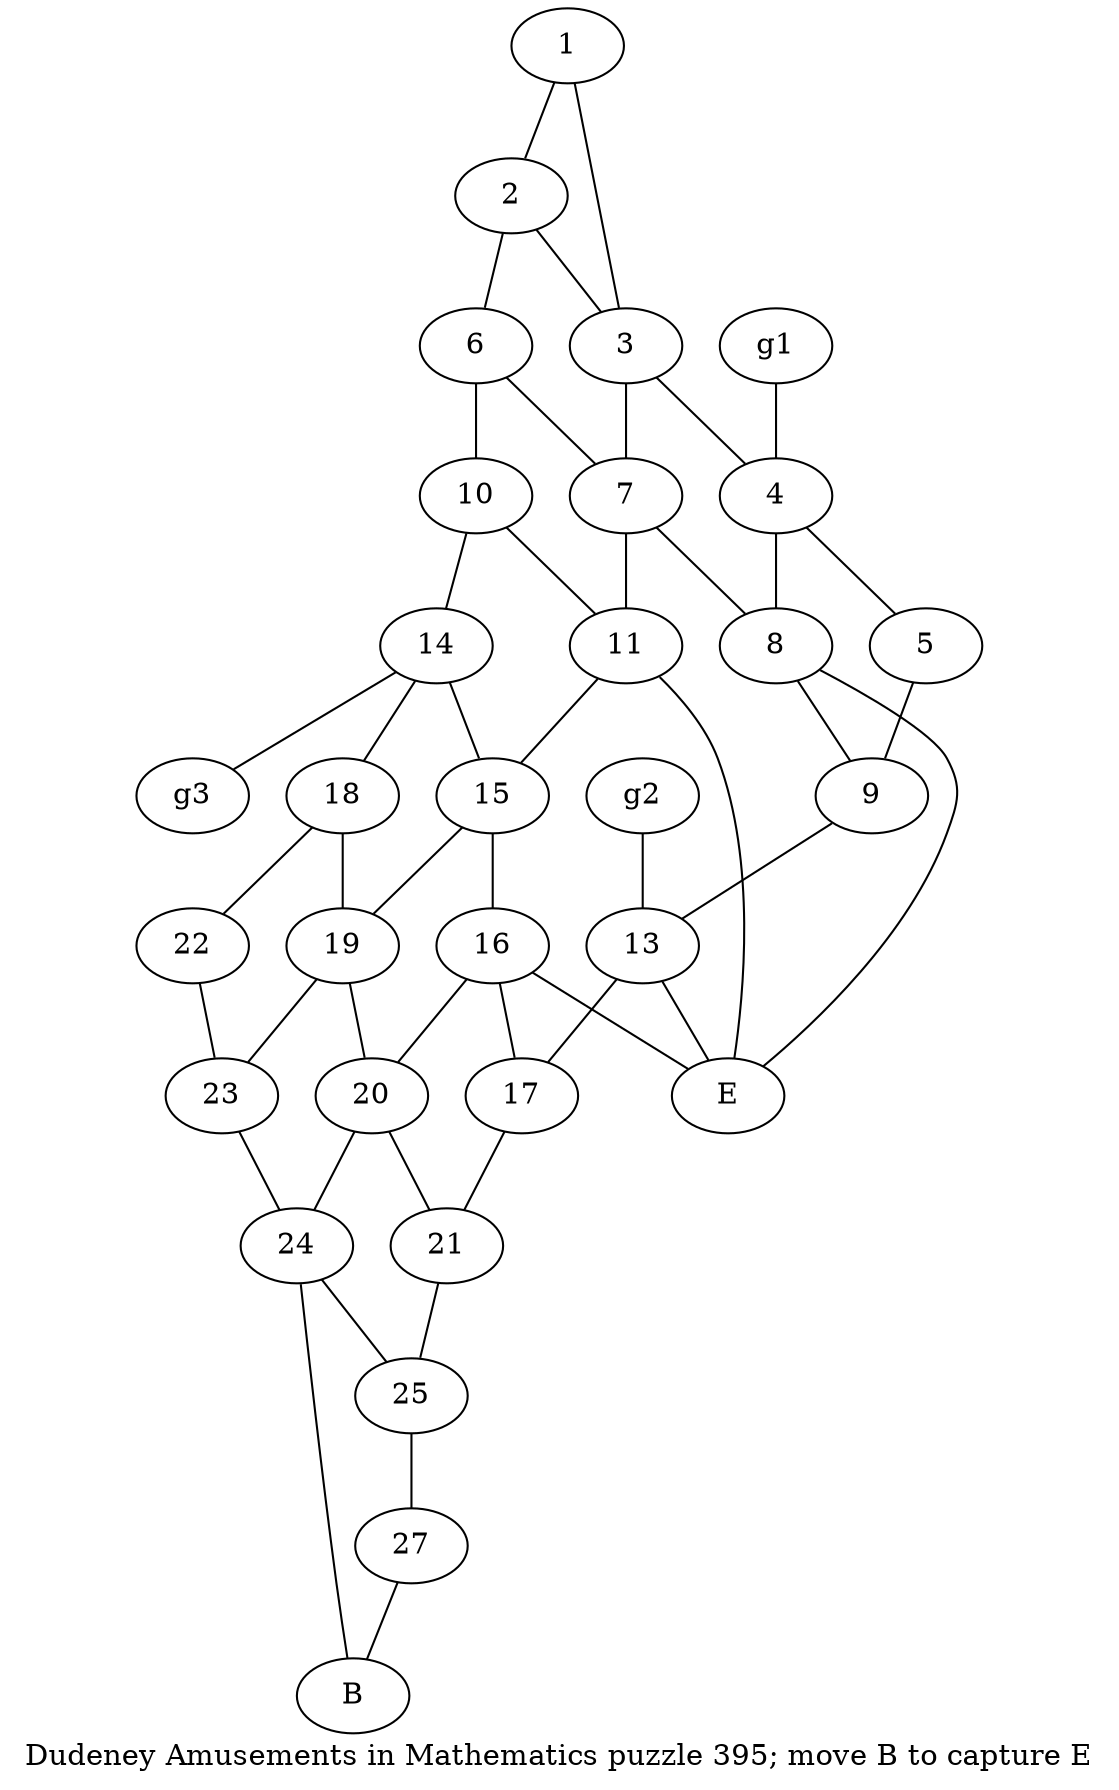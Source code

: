 graph g {
    graph [label="Dudeney Amusements in Mathematics puzzle 395; move B to capture E"]
    g1 -- 4;
    1 -- 3; 1 -- 2;
    2 -- 3; 2 -- 6;
    3 -- 4; 3 -- 7;
    4 -- 5;  4 -- 8;
    5 -- 9;
    6 -- 7; 6 -- 10;
    7 -- 8; 7 -- 11;
    8 -- 9; 8 -- E;
    9 -- 13;
    g2 -- 13;
    10 -- 11; 10 -- 14;
    11 -- E; 11 -- 15;
    13 -- 17; 13 -- E;
    14 -- g3; 14 -- 18; 14 -- 15;
    15 -- 16; 15 -- 19;
    16 -- 17; 16 -- E; 16 -- 20;
    17 -- 21;
    18 -- 19; 18 -- 22;
    19 -- 20; 19 -- 23;
    20 -- 21; 20 -- 24;
    21 -- 25;
    22 -- 23; 23 -- 24; 24 -- B; 24 -- 25;
    25 -- 27;
    27 -- B;
}
